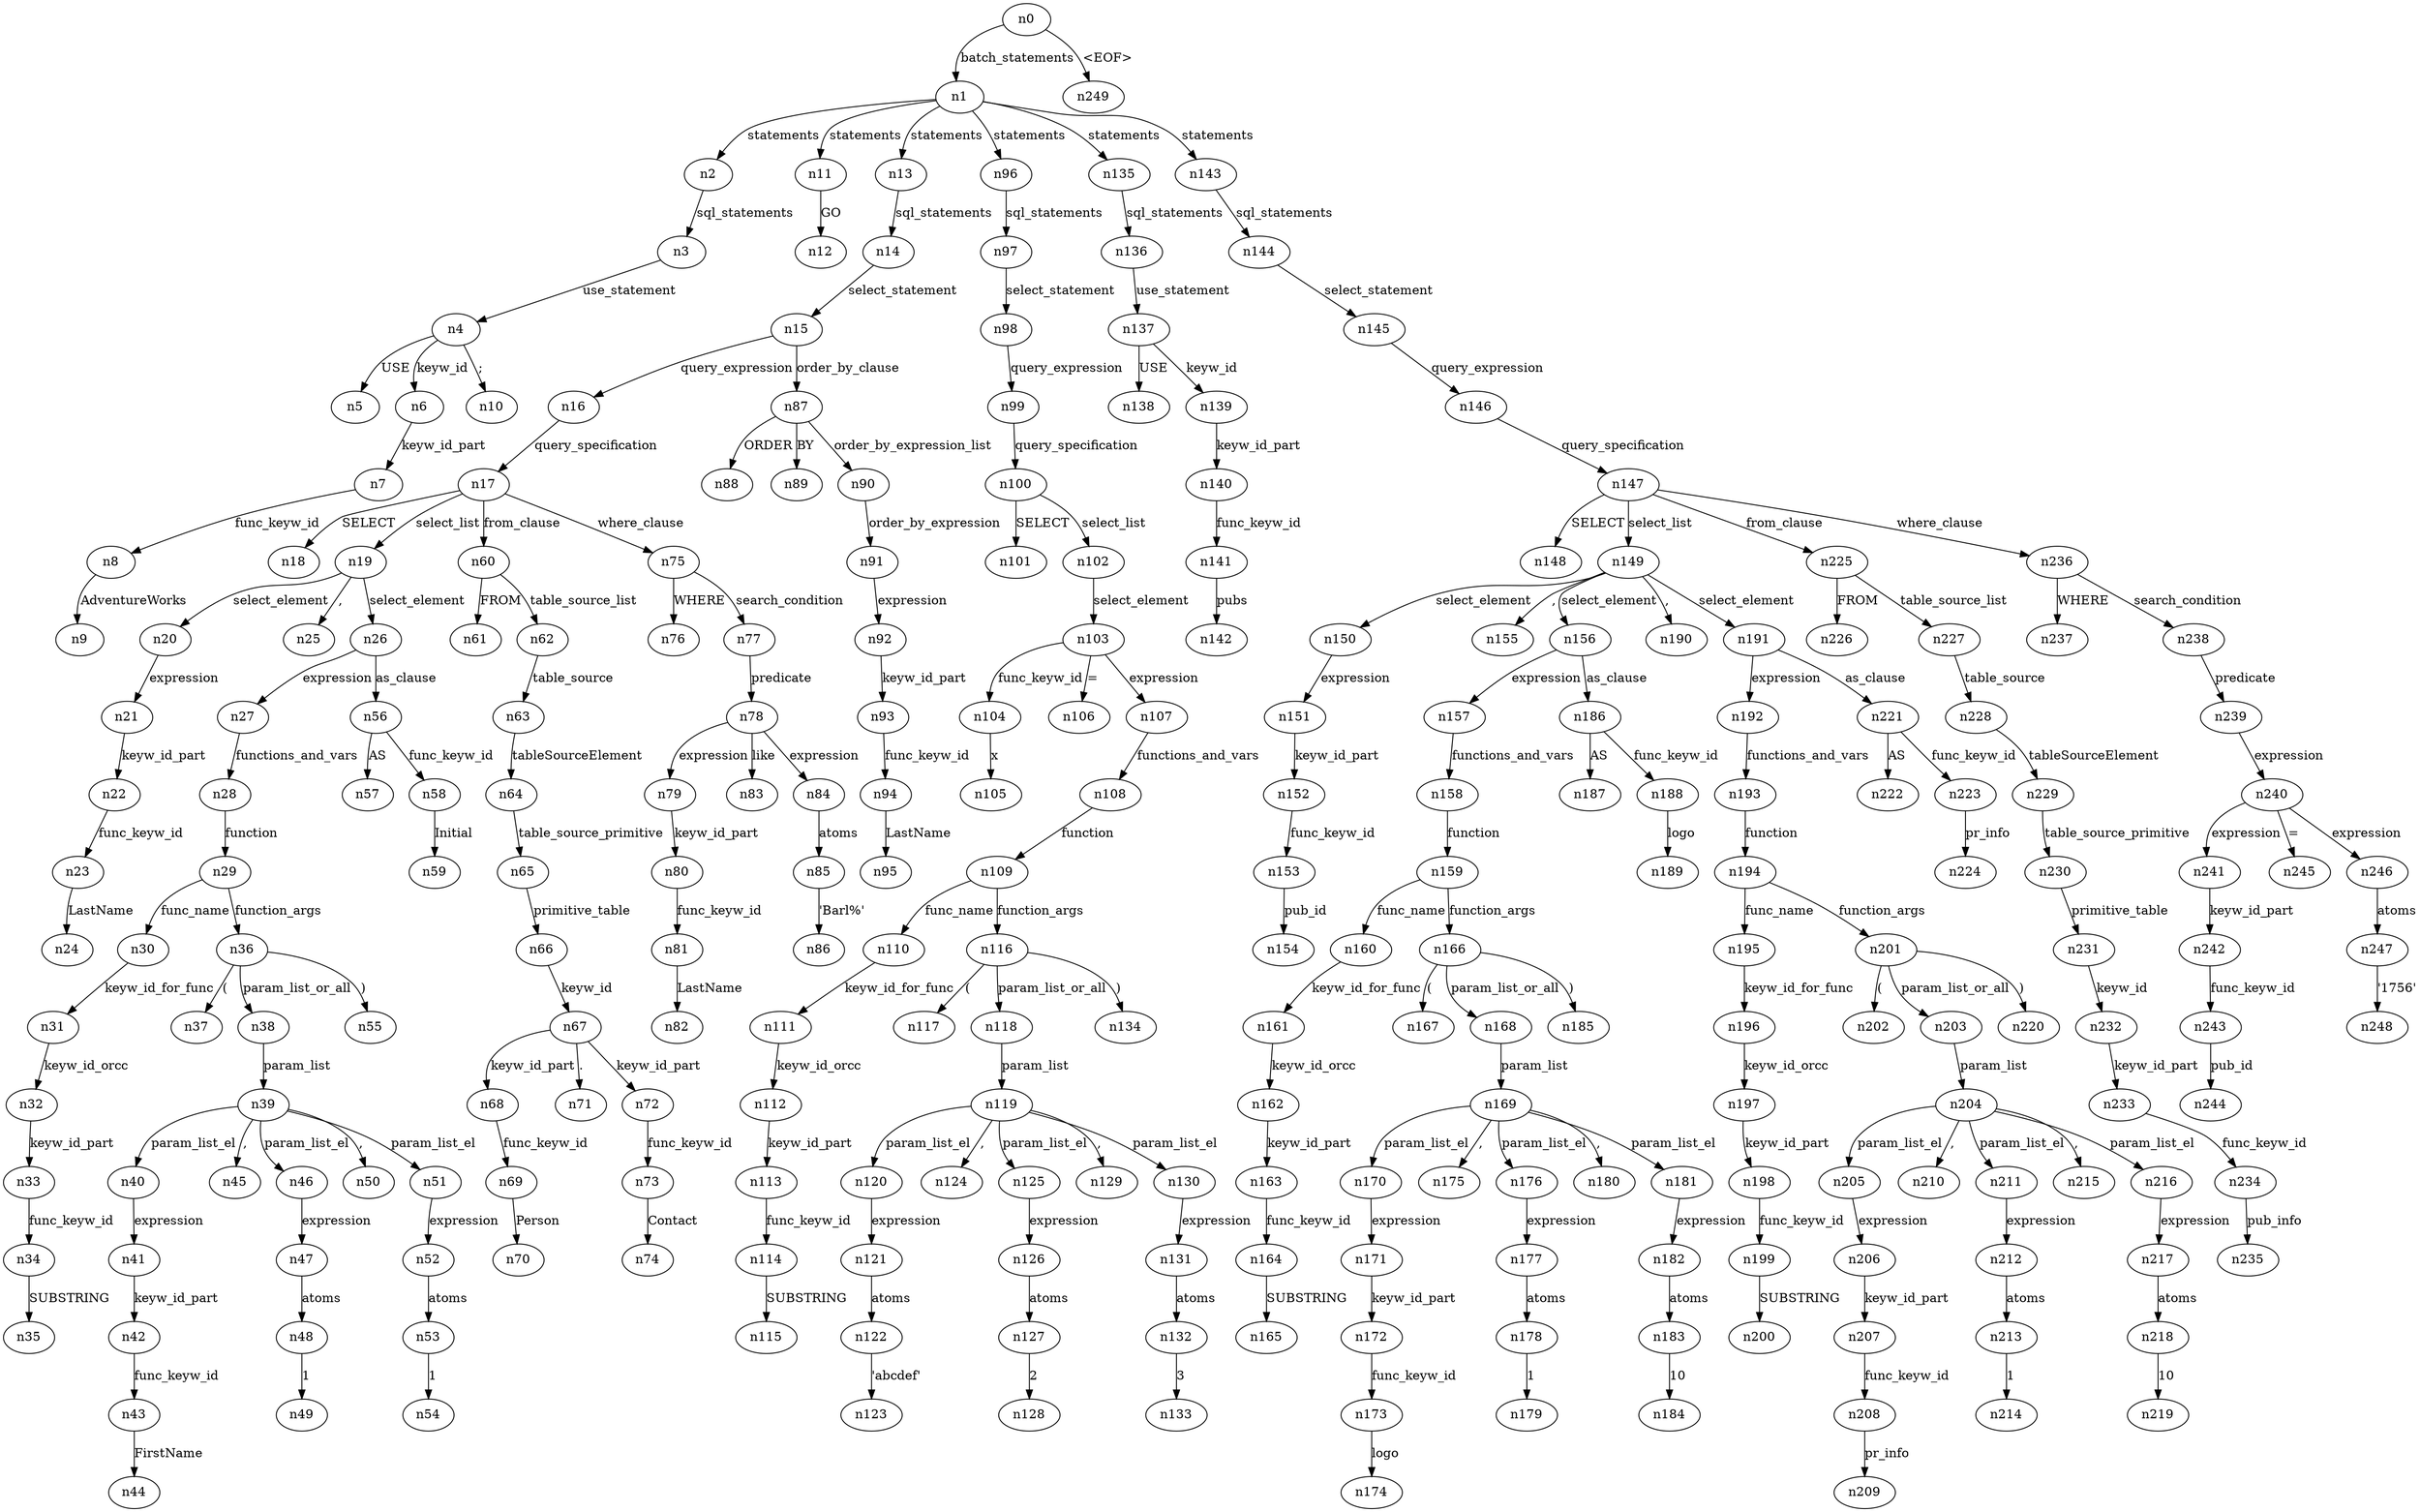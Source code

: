 digraph ParseTree {
  n0 -> n1 [label="batch_statements"];
  n1 -> n2 [label="statements"];
  n2 -> n3 [label="sql_statements"];
  n3 -> n4 [label="use_statement"];
  n4 -> n5 [label="USE"];
  n4 -> n6 [label="keyw_id"];
  n6 -> n7 [label="keyw_id_part"];
  n7 -> n8 [label="func_keyw_id"];
  n8 -> n9 [label="AdventureWorks"];
  n4 -> n10 [label=";"];
  n1 -> n11 [label="statements"];
  n11 -> n12 [label="GO"];
  n1 -> n13 [label="statements"];
  n13 -> n14 [label="sql_statements"];
  n14 -> n15 [label="select_statement"];
  n15 -> n16 [label="query_expression"];
  n16 -> n17 [label="query_specification"];
  n17 -> n18 [label="SELECT"];
  n17 -> n19 [label="select_list"];
  n19 -> n20 [label="select_element"];
  n20 -> n21 [label="expression"];
  n21 -> n22 [label="keyw_id_part"];
  n22 -> n23 [label="func_keyw_id"];
  n23 -> n24 [label="LastName"];
  n19 -> n25 [label=","];
  n19 -> n26 [label="select_element"];
  n26 -> n27 [label="expression"];
  n27 -> n28 [label="functions_and_vars"];
  n28 -> n29 [label="function"];
  n29 -> n30 [label="func_name"];
  n30 -> n31 [label="keyw_id_for_func"];
  n31 -> n32 [label="keyw_id_orcc"];
  n32 -> n33 [label="keyw_id_part"];
  n33 -> n34 [label="func_keyw_id"];
  n34 -> n35 [label="SUBSTRING"];
  n29 -> n36 [label="function_args"];
  n36 -> n37 [label="("];
  n36 -> n38 [label="param_list_or_all"];
  n38 -> n39 [label="param_list"];
  n39 -> n40 [label="param_list_el"];
  n40 -> n41 [label="expression"];
  n41 -> n42 [label="keyw_id_part"];
  n42 -> n43 [label="func_keyw_id"];
  n43 -> n44 [label="FirstName"];
  n39 -> n45 [label=","];
  n39 -> n46 [label="param_list_el"];
  n46 -> n47 [label="expression"];
  n47 -> n48 [label="atoms"];
  n48 -> n49 [label="1"];
  n39 -> n50 [label=","];
  n39 -> n51 [label="param_list_el"];
  n51 -> n52 [label="expression"];
  n52 -> n53 [label="atoms"];
  n53 -> n54 [label="1"];
  n36 -> n55 [label=")"];
  n26 -> n56 [label="as_clause"];
  n56 -> n57 [label="AS"];
  n56 -> n58 [label="func_keyw_id"];
  n58 -> n59 [label="Initial"];
  n17 -> n60 [label="from_clause"];
  n60 -> n61 [label="FROM"];
  n60 -> n62 [label="table_source_list"];
  n62 -> n63 [label="table_source"];
  n63 -> n64 [label="tableSourceElement"];
  n64 -> n65 [label="table_source_primitive"];
  n65 -> n66 [label="primitive_table"];
  n66 -> n67 [label="keyw_id"];
  n67 -> n68 [label="keyw_id_part"];
  n68 -> n69 [label="func_keyw_id"];
  n69 -> n70 [label="Person"];
  n67 -> n71 [label="."];
  n67 -> n72 [label="keyw_id_part"];
  n72 -> n73 [label="func_keyw_id"];
  n73 -> n74 [label="Contact"];
  n17 -> n75 [label="where_clause"];
  n75 -> n76 [label="WHERE"];
  n75 -> n77 [label="search_condition"];
  n77 -> n78 [label="predicate"];
  n78 -> n79 [label="expression"];
  n79 -> n80 [label="keyw_id_part"];
  n80 -> n81 [label="func_keyw_id"];
  n81 -> n82 [label="LastName"];
  n78 -> n83 [label="like"];
  n78 -> n84 [label="expression"];
  n84 -> n85 [label="atoms"];
  n85 -> n86 [label="'Barl%'"];
  n15 -> n87 [label="order_by_clause"];
  n87 -> n88 [label="ORDER"];
  n87 -> n89 [label="BY"];
  n87 -> n90 [label="order_by_expression_list"];
  n90 -> n91 [label="order_by_expression"];
  n91 -> n92 [label="expression"];
  n92 -> n93 [label="keyw_id_part"];
  n93 -> n94 [label="func_keyw_id"];
  n94 -> n95 [label="LastName"];
  n1 -> n96 [label="statements"];
  n96 -> n97 [label="sql_statements"];
  n97 -> n98 [label="select_statement"];
  n98 -> n99 [label="query_expression"];
  n99 -> n100 [label="query_specification"];
  n100 -> n101 [label="SELECT"];
  n100 -> n102 [label="select_list"];
  n102 -> n103 [label="select_element"];
  n103 -> n104 [label="func_keyw_id"];
  n104 -> n105 [label="x"];
  n103 -> n106 [label="="];
  n103 -> n107 [label="expression"];
  n107 -> n108 [label="functions_and_vars"];
  n108 -> n109 [label="function"];
  n109 -> n110 [label="func_name"];
  n110 -> n111 [label="keyw_id_for_func"];
  n111 -> n112 [label="keyw_id_orcc"];
  n112 -> n113 [label="keyw_id_part"];
  n113 -> n114 [label="func_keyw_id"];
  n114 -> n115 [label="SUBSTRING"];
  n109 -> n116 [label="function_args"];
  n116 -> n117 [label="("];
  n116 -> n118 [label="param_list_or_all"];
  n118 -> n119 [label="param_list"];
  n119 -> n120 [label="param_list_el"];
  n120 -> n121 [label="expression"];
  n121 -> n122 [label="atoms"];
  n122 -> n123 [label="'abcdef'"];
  n119 -> n124 [label=","];
  n119 -> n125 [label="param_list_el"];
  n125 -> n126 [label="expression"];
  n126 -> n127 [label="atoms"];
  n127 -> n128 [label="2"];
  n119 -> n129 [label=","];
  n119 -> n130 [label="param_list_el"];
  n130 -> n131 [label="expression"];
  n131 -> n132 [label="atoms"];
  n132 -> n133 [label="3"];
  n116 -> n134 [label=")"];
  n1 -> n135 [label="statements"];
  n135 -> n136 [label="sql_statements"];
  n136 -> n137 [label="use_statement"];
  n137 -> n138 [label="USE"];
  n137 -> n139 [label="keyw_id"];
  n139 -> n140 [label="keyw_id_part"];
  n140 -> n141 [label="func_keyw_id"];
  n141 -> n142 [label="pubs"];
  n1 -> n143 [label="statements"];
  n143 -> n144 [label="sql_statements"];
  n144 -> n145 [label="select_statement"];
  n145 -> n146 [label="query_expression"];
  n146 -> n147 [label="query_specification"];
  n147 -> n148 [label="SELECT"];
  n147 -> n149 [label="select_list"];
  n149 -> n150 [label="select_element"];
  n150 -> n151 [label="expression"];
  n151 -> n152 [label="keyw_id_part"];
  n152 -> n153 [label="func_keyw_id"];
  n153 -> n154 [label="pub_id"];
  n149 -> n155 [label=","];
  n149 -> n156 [label="select_element"];
  n156 -> n157 [label="expression"];
  n157 -> n158 [label="functions_and_vars"];
  n158 -> n159 [label="function"];
  n159 -> n160 [label="func_name"];
  n160 -> n161 [label="keyw_id_for_func"];
  n161 -> n162 [label="keyw_id_orcc"];
  n162 -> n163 [label="keyw_id_part"];
  n163 -> n164 [label="func_keyw_id"];
  n164 -> n165 [label="SUBSTRING"];
  n159 -> n166 [label="function_args"];
  n166 -> n167 [label="("];
  n166 -> n168 [label="param_list_or_all"];
  n168 -> n169 [label="param_list"];
  n169 -> n170 [label="param_list_el"];
  n170 -> n171 [label="expression"];
  n171 -> n172 [label="keyw_id_part"];
  n172 -> n173 [label="func_keyw_id"];
  n173 -> n174 [label="logo"];
  n169 -> n175 [label=","];
  n169 -> n176 [label="param_list_el"];
  n176 -> n177 [label="expression"];
  n177 -> n178 [label="atoms"];
  n178 -> n179 [label="1"];
  n169 -> n180 [label=","];
  n169 -> n181 [label="param_list_el"];
  n181 -> n182 [label="expression"];
  n182 -> n183 [label="atoms"];
  n183 -> n184 [label="10"];
  n166 -> n185 [label=")"];
  n156 -> n186 [label="as_clause"];
  n186 -> n187 [label="AS"];
  n186 -> n188 [label="func_keyw_id"];
  n188 -> n189 [label="logo"];
  n149 -> n190 [label=","];
  n149 -> n191 [label="select_element"];
  n191 -> n192 [label="expression"];
  n192 -> n193 [label="functions_and_vars"];
  n193 -> n194 [label="function"];
  n194 -> n195 [label="func_name"];
  n195 -> n196 [label="keyw_id_for_func"];
  n196 -> n197 [label="keyw_id_orcc"];
  n197 -> n198 [label="keyw_id_part"];
  n198 -> n199 [label="func_keyw_id"];
  n199 -> n200 [label="SUBSTRING"];
  n194 -> n201 [label="function_args"];
  n201 -> n202 [label="("];
  n201 -> n203 [label="param_list_or_all"];
  n203 -> n204 [label="param_list"];
  n204 -> n205 [label="param_list_el"];
  n205 -> n206 [label="expression"];
  n206 -> n207 [label="keyw_id_part"];
  n207 -> n208 [label="func_keyw_id"];
  n208 -> n209 [label="pr_info"];
  n204 -> n210 [label=","];
  n204 -> n211 [label="param_list_el"];
  n211 -> n212 [label="expression"];
  n212 -> n213 [label="atoms"];
  n213 -> n214 [label="1"];
  n204 -> n215 [label=","];
  n204 -> n216 [label="param_list_el"];
  n216 -> n217 [label="expression"];
  n217 -> n218 [label="atoms"];
  n218 -> n219 [label="10"];
  n201 -> n220 [label=")"];
  n191 -> n221 [label="as_clause"];
  n221 -> n222 [label="AS"];
  n221 -> n223 [label="func_keyw_id"];
  n223 -> n224 [label="pr_info"];
  n147 -> n225 [label="from_clause"];
  n225 -> n226 [label="FROM"];
  n225 -> n227 [label="table_source_list"];
  n227 -> n228 [label="table_source"];
  n228 -> n229 [label="tableSourceElement"];
  n229 -> n230 [label="table_source_primitive"];
  n230 -> n231 [label="primitive_table"];
  n231 -> n232 [label="keyw_id"];
  n232 -> n233 [label="keyw_id_part"];
  n233 -> n234 [label="func_keyw_id"];
  n234 -> n235 [label="pub_info"];
  n147 -> n236 [label="where_clause"];
  n236 -> n237 [label="WHERE"];
  n236 -> n238 [label="search_condition"];
  n238 -> n239 [label="predicate"];
  n239 -> n240 [label="expression"];
  n240 -> n241 [label="expression"];
  n241 -> n242 [label="keyw_id_part"];
  n242 -> n243 [label="func_keyw_id"];
  n243 -> n244 [label="pub_id"];
  n240 -> n245 [label="="];
  n240 -> n246 [label="expression"];
  n246 -> n247 [label="atoms"];
  n247 -> n248 [label="'1756'"];
  n0 -> n249 [label="<EOF>"];
}